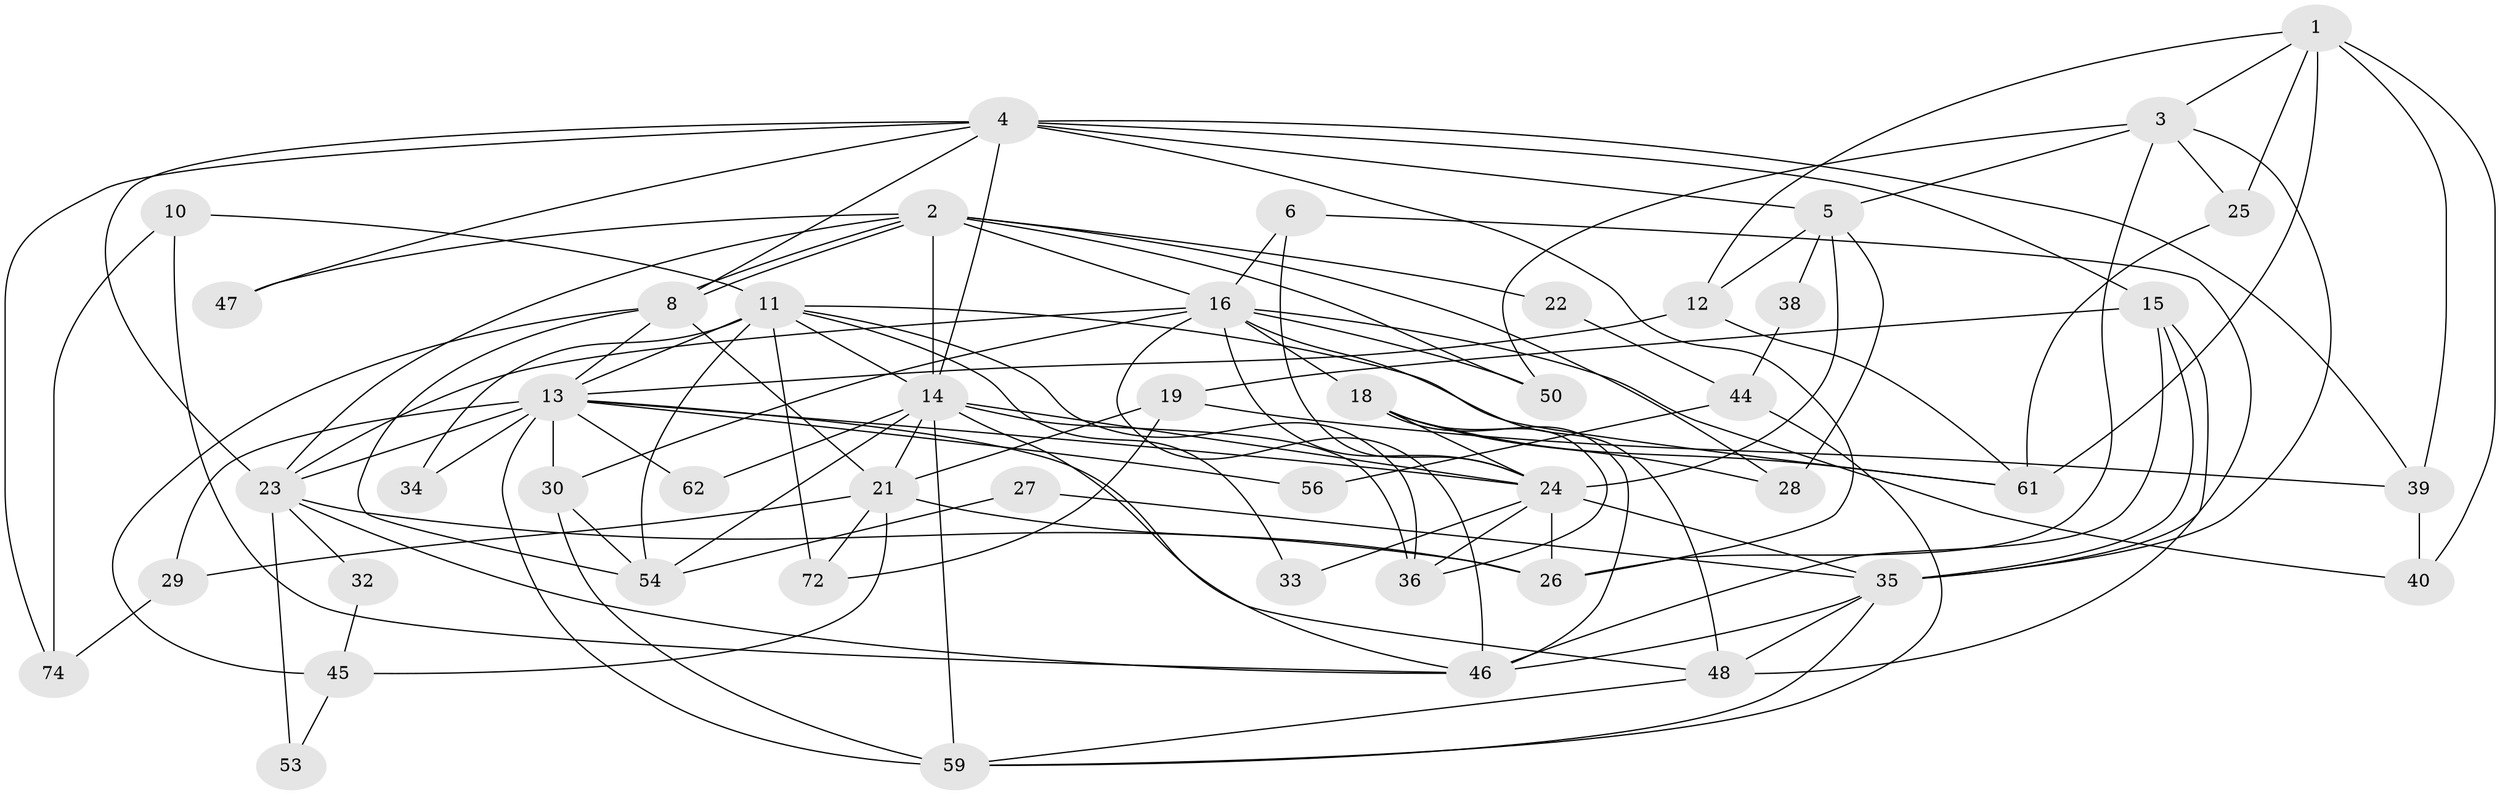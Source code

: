 // Generated by graph-tools (version 1.1) at 2025/24/03/03/25 07:24:03]
// undirected, 48 vertices, 118 edges
graph export_dot {
graph [start="1"]
  node [color=gray90,style=filled];
  1 [super="+7"];
  2 [super="+20"];
  3 [super="+67"];
  4 [super="+58"];
  5 [super="+52"];
  6;
  8 [super="+9"];
  10 [super="+42"];
  11 [super="+64"];
  12;
  13 [super="+65"];
  14 [super="+60"];
  15 [super="+17"];
  16 [super="+41"];
  18 [super="+49"];
  19 [super="+73"];
  21 [super="+68"];
  22;
  23 [super="+31"];
  24 [super="+70"];
  25;
  26 [super="+57"];
  27;
  28;
  29;
  30 [super="+37"];
  32;
  33;
  34;
  35 [super="+71"];
  36 [super="+43"];
  38;
  39;
  40 [super="+55"];
  44;
  45;
  46 [super="+63"];
  47;
  48 [super="+51"];
  50;
  53;
  54;
  56;
  59 [super="+66"];
  61 [super="+69"];
  62;
  72;
  74;
  1 -- 25;
  1 -- 39;
  1 -- 61;
  1 -- 40;
  1 -- 3;
  1 -- 12;
  2 -- 8;
  2 -- 8;
  2 -- 22 [weight=2];
  2 -- 28;
  2 -- 50;
  2 -- 14;
  2 -- 16;
  2 -- 23;
  2 -- 47;
  3 -- 25;
  3 -- 50;
  3 -- 35;
  3 -- 26;
  3 -- 5;
  4 -- 39;
  4 -- 5;
  4 -- 15;
  4 -- 74;
  4 -- 8;
  4 -- 14;
  4 -- 47;
  4 -- 23;
  4 -- 26;
  5 -- 28;
  5 -- 12;
  5 -- 38;
  5 -- 24;
  6 -- 24;
  6 -- 35;
  6 -- 16;
  8 -- 45;
  8 -- 21;
  8 -- 54;
  8 -- 13;
  10 -- 46;
  10 -- 74 [weight=2];
  10 -- 11;
  11 -- 54;
  11 -- 33;
  11 -- 14;
  11 -- 34;
  11 -- 36;
  11 -- 72;
  11 -- 13;
  11 -- 61;
  12 -- 13;
  12 -- 61;
  13 -- 59 [weight=2];
  13 -- 62;
  13 -- 34;
  13 -- 48;
  13 -- 23;
  13 -- 24;
  13 -- 56;
  13 -- 29;
  13 -- 30;
  14 -- 36;
  14 -- 46;
  14 -- 54;
  14 -- 21;
  14 -- 62;
  14 -- 24;
  14 -- 59;
  15 -- 46;
  15 -- 19;
  15 -- 48;
  15 -- 35;
  16 -- 23;
  16 -- 40;
  16 -- 50;
  16 -- 48;
  16 -- 18;
  16 -- 24;
  16 -- 46;
  16 -- 30;
  18 -- 46;
  18 -- 24;
  18 -- 28;
  18 -- 61;
  18 -- 36;
  19 -- 72;
  19 -- 21;
  19 -- 39;
  21 -- 26;
  21 -- 29;
  21 -- 72;
  21 -- 45;
  22 -- 44;
  23 -- 26;
  23 -- 32;
  23 -- 46;
  23 -- 53;
  24 -- 33;
  24 -- 26;
  24 -- 35;
  24 -- 36;
  25 -- 61;
  27 -- 35;
  27 -- 54;
  29 -- 74;
  30 -- 54;
  30 -- 59;
  32 -- 45;
  35 -- 48;
  35 -- 46;
  35 -- 59;
  38 -- 44;
  39 -- 40;
  44 -- 59;
  44 -- 56;
  45 -- 53;
  48 -- 59;
}
